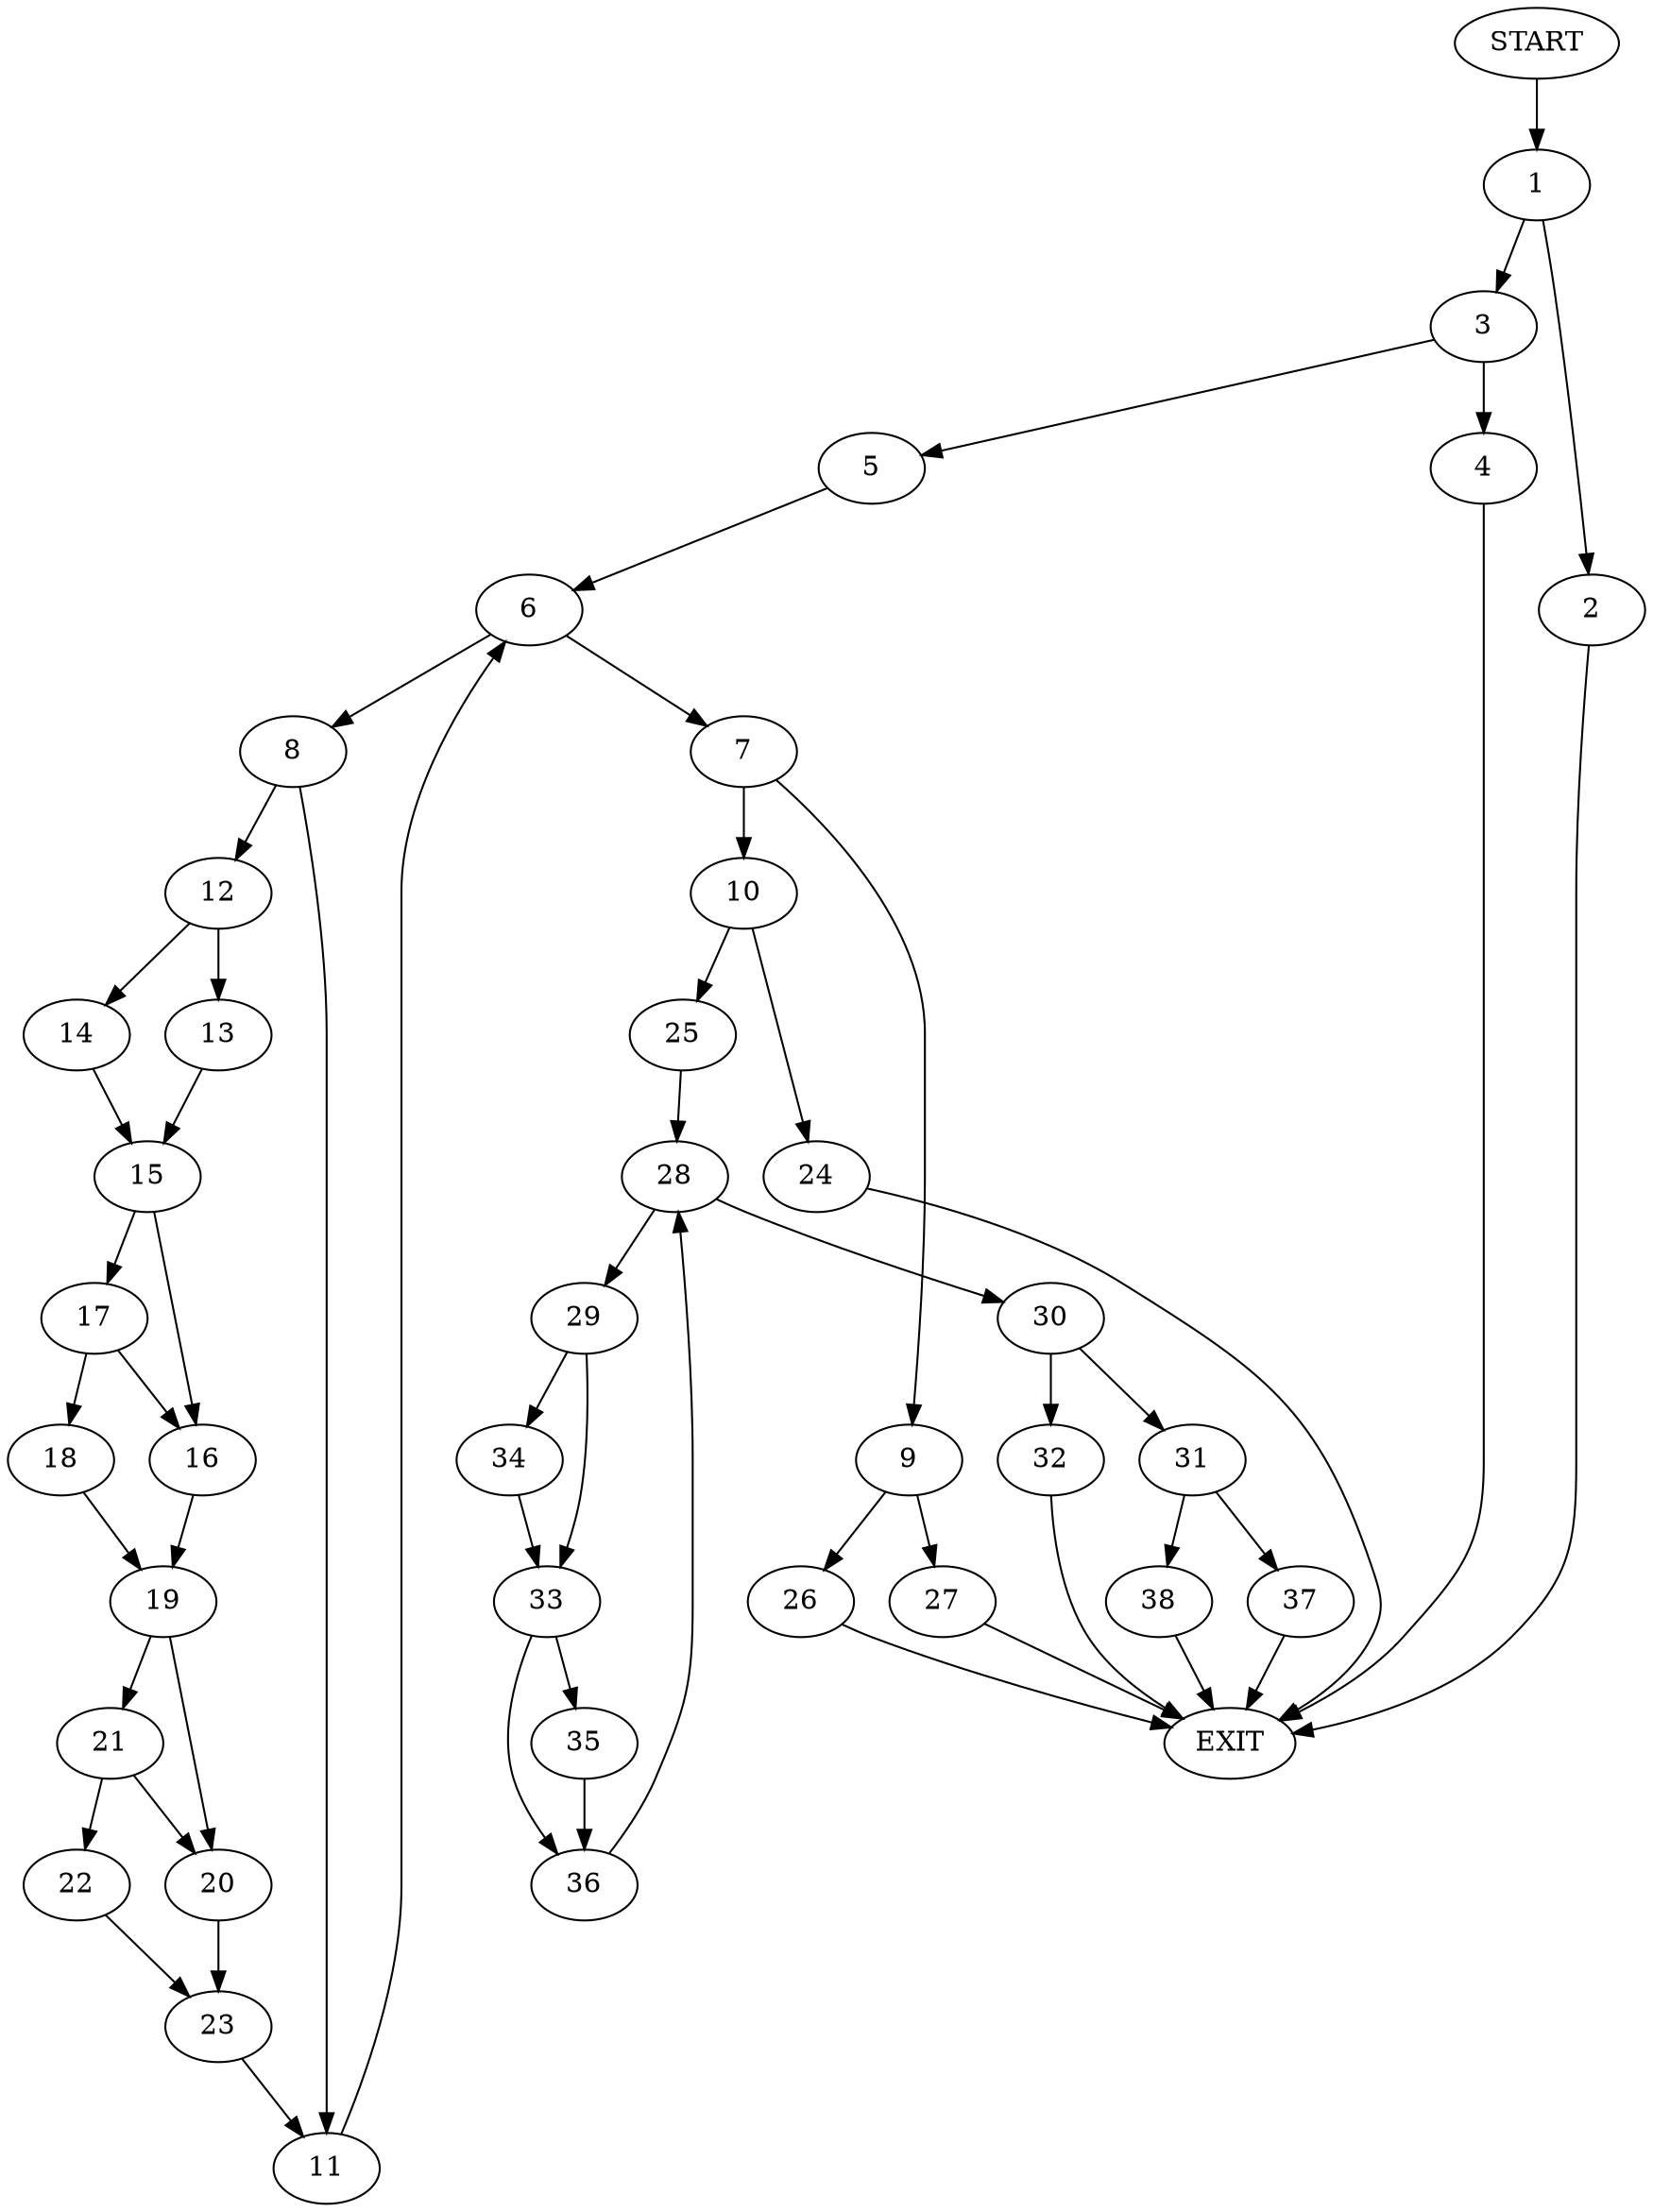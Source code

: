 digraph {
0 [label="START"]
39 [label="EXIT"]
0 -> 1
1 -> 2
1 -> 3
3 -> 4
3 -> 5
2 -> 39
4 -> 39
5 -> 6
6 -> 7
6 -> 8
7 -> 9
7 -> 10
8 -> 11
8 -> 12
11 -> 6
12 -> 13
12 -> 14
14 -> 15
13 -> 15
15 -> 16
15 -> 17
17 -> 16
17 -> 18
16 -> 19
18 -> 19
19 -> 20
19 -> 21
21 -> 22
21 -> 20
20 -> 23
22 -> 23
23 -> 11
10 -> 24
10 -> 25
9 -> 26
9 -> 27
27 -> 39
26 -> 39
25 -> 28
24 -> 39
28 -> 29
28 -> 30
30 -> 31
30 -> 32
29 -> 33
29 -> 34
33 -> 35
33 -> 36
34 -> 33
36 -> 28
35 -> 36
31 -> 37
31 -> 38
32 -> 39
38 -> 39
37 -> 39
}
